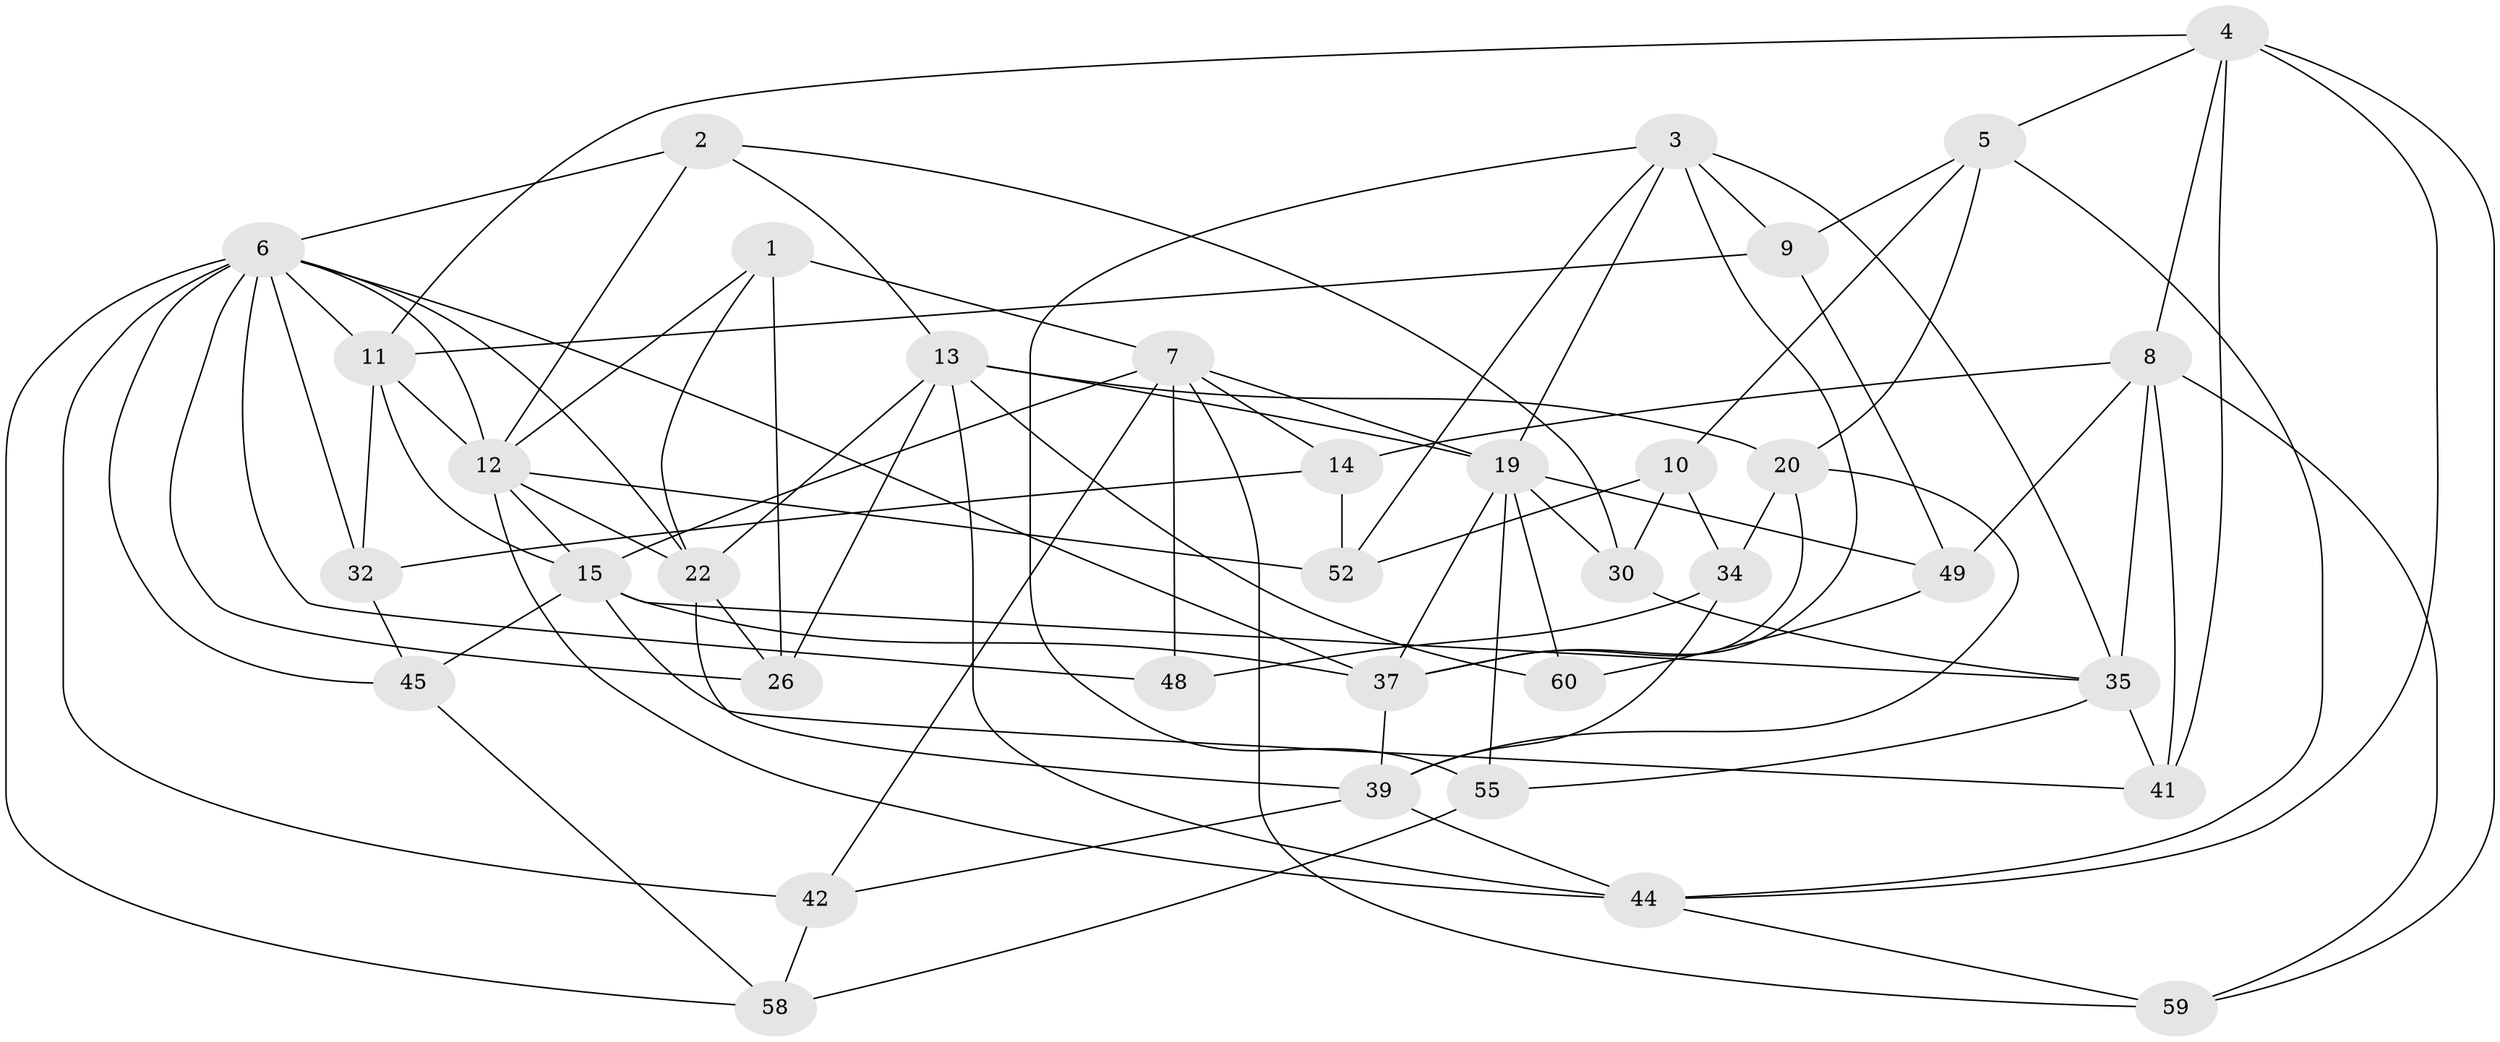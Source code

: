 // original degree distribution, {4: 1.0}
// Generated by graph-tools (version 1.1) at 2025/21/03/04/25 18:21:01]
// undirected, 36 vertices, 93 edges
graph export_dot {
graph [start="1"]
  node [color=gray90,style=filled];
  1;
  2;
  3 [super="+18"];
  4 [super="+43"];
  5 [super="+61"];
  6 [super="+31+33+21"];
  7 [super="+28"];
  8 [super="+29"];
  9;
  10;
  11 [super="+17"];
  12 [super="+16+50"];
  13 [super="+51+24"];
  14;
  15 [super="+53"];
  19 [super="+25+47"];
  20 [super="+27"];
  22 [super="+23"];
  26;
  30;
  32;
  34;
  35 [super="+38"];
  37 [super="+46"];
  39 [super="+40"];
  41;
  42;
  44 [super="+54"];
  45;
  48;
  49;
  52;
  55;
  58;
  59;
  60;
  1 -- 26;
  1 -- 7;
  1 -- 12;
  1 -- 22;
  2 -- 30;
  2 -- 13;
  2 -- 6;
  2 -- 12;
  3 -- 55;
  3 -- 9;
  3 -- 19;
  3 -- 35;
  3 -- 52;
  3 -- 37;
  4 -- 41;
  4 -- 5;
  4 -- 59;
  4 -- 8;
  4 -- 11;
  4 -- 44;
  5 -- 44;
  5 -- 9;
  5 -- 10;
  5 -- 20 [weight=2];
  6 -- 32;
  6 -- 48 [weight=2];
  6 -- 45;
  6 -- 11;
  6 -- 42;
  6 -- 12;
  6 -- 26;
  6 -- 37;
  6 -- 22;
  6 -- 58;
  7 -- 42;
  7 -- 59;
  7 -- 48;
  7 -- 14;
  7 -- 15 [weight=2];
  7 -- 19;
  8 -- 14;
  8 -- 59;
  8 -- 41;
  8 -- 49;
  8 -- 35;
  9 -- 49;
  9 -- 11;
  10 -- 30;
  10 -- 34;
  10 -- 52;
  11 -- 12;
  11 -- 15;
  11 -- 32;
  12 -- 22;
  12 -- 52;
  12 -- 15;
  12 -- 44;
  13 -- 26;
  13 -- 60 [weight=2];
  13 -- 20;
  13 -- 22;
  13 -- 19;
  13 -- 44;
  14 -- 52;
  14 -- 32;
  15 -- 41;
  15 -- 37;
  15 -- 35;
  15 -- 45;
  19 -- 49;
  19 -- 37;
  19 -- 60;
  19 -- 55;
  19 -- 30;
  20 -- 37;
  20 -- 39;
  20 -- 34;
  22 -- 39;
  22 -- 26;
  30 -- 35;
  32 -- 45;
  34 -- 48;
  34 -- 39;
  35 -- 41;
  35 -- 55;
  37 -- 39;
  39 -- 42;
  39 -- 44;
  42 -- 58;
  44 -- 59;
  45 -- 58;
  49 -- 60;
  55 -- 58;
}
